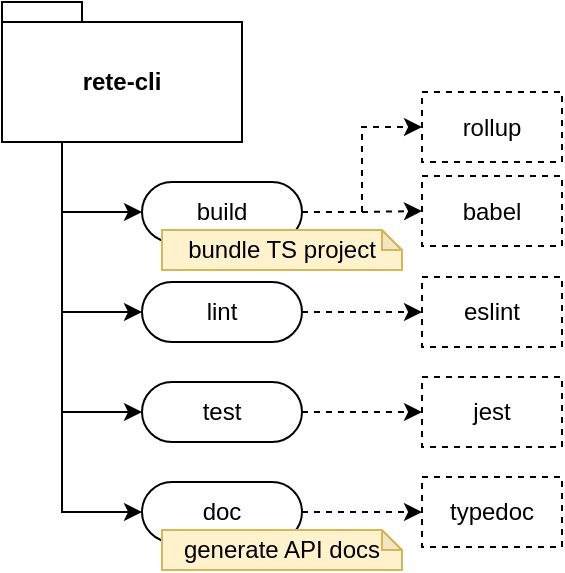 <mxfile version="22.0.2" type="device">
  <diagram name="page-1" id="nTteX_-L-bd6lsjCAH_5">
    <mxGraphModel dx="592" dy="346" grid="1" gridSize="10" guides="1" tooltips="1" connect="1" arrows="1" fold="1" page="1" pageScale="1" pageWidth="827" pageHeight="1169" math="0" shadow="0">
      <root>
        <mxCell id="0" />
        <mxCell id="1" parent="0" />
        <mxCell id="SOOv6cvLNteCJ1bs6XL--6" style="edgeStyle=orthogonalEdgeStyle;rounded=0;orthogonalLoop=1;jettySize=auto;html=1;exitX=0.25;exitY=1;exitDx=0;exitDy=0;exitPerimeter=0;entryX=0;entryY=0.5;entryDx=0;entryDy=0;" edge="1" parent="1" source="SOOv6cvLNteCJ1bs6XL--1" target="SOOv6cvLNteCJ1bs6XL--5">
          <mxGeometry relative="1" as="geometry" />
        </mxCell>
        <mxCell id="SOOv6cvLNteCJ1bs6XL--9" style="edgeStyle=orthogonalEdgeStyle;rounded=0;orthogonalLoop=1;jettySize=auto;html=1;exitX=0.25;exitY=1;exitDx=0;exitDy=0;exitPerimeter=0;entryX=0;entryY=0.5;entryDx=0;entryDy=0;" edge="1" parent="1" source="SOOv6cvLNteCJ1bs6XL--1" target="SOOv6cvLNteCJ1bs6XL--7">
          <mxGeometry relative="1" as="geometry" />
        </mxCell>
        <mxCell id="SOOv6cvLNteCJ1bs6XL--10" style="edgeStyle=orthogonalEdgeStyle;rounded=0;orthogonalLoop=1;jettySize=auto;html=1;exitX=0.25;exitY=1;exitDx=0;exitDy=0;exitPerimeter=0;entryX=0;entryY=0.5;entryDx=0;entryDy=0;" edge="1" parent="1" source="SOOv6cvLNteCJ1bs6XL--1" target="SOOv6cvLNteCJ1bs6XL--8">
          <mxGeometry relative="1" as="geometry" />
        </mxCell>
        <mxCell id="SOOv6cvLNteCJ1bs6XL--36" style="edgeStyle=orthogonalEdgeStyle;rounded=0;orthogonalLoop=1;jettySize=auto;html=1;exitX=0.25;exitY=1;exitDx=0;exitDy=0;exitPerimeter=0;entryX=0;entryY=0.5;entryDx=0;entryDy=0;" edge="1" parent="1" source="SOOv6cvLNteCJ1bs6XL--1" target="SOOv6cvLNteCJ1bs6XL--35">
          <mxGeometry relative="1" as="geometry" />
        </mxCell>
        <mxCell id="SOOv6cvLNteCJ1bs6XL--1" value="rete-cli" style="shape=folder;fontStyle=1;tabWidth=40;tabHeight=10;tabPosition=left;html=1;boundedLbl=1;whiteSpace=wrap;" vertex="1" parent="1">
          <mxGeometry x="20" y="20" width="120" height="70" as="geometry" />
        </mxCell>
        <mxCell id="SOOv6cvLNteCJ1bs6XL--39" style="edgeStyle=orthogonalEdgeStyle;rounded=0;orthogonalLoop=1;jettySize=auto;html=1;exitX=1;exitY=0.5;exitDx=0;exitDy=0;entryX=0;entryY=0.5;entryDx=0;entryDy=0;dashed=1;" edge="1" parent="1" source="SOOv6cvLNteCJ1bs6XL--5" target="SOOv6cvLNteCJ1bs6XL--29">
          <mxGeometry relative="1" as="geometry" />
        </mxCell>
        <mxCell id="SOOv6cvLNteCJ1bs6XL--40" style="edgeStyle=orthogonalEdgeStyle;rounded=0;orthogonalLoop=1;jettySize=auto;html=1;exitX=1;exitY=0.5;exitDx=0;exitDy=0;entryX=0;entryY=0.5;entryDx=0;entryDy=0;dashed=1;" edge="1" parent="1" source="SOOv6cvLNteCJ1bs6XL--5" target="SOOv6cvLNteCJ1bs6XL--18">
          <mxGeometry relative="1" as="geometry" />
        </mxCell>
        <mxCell id="SOOv6cvLNteCJ1bs6XL--5" value="build" style="rounded=1;whiteSpace=wrap;html=1;arcSize=50;" vertex="1" parent="1">
          <mxGeometry x="90" y="110" width="80" height="30" as="geometry" />
        </mxCell>
        <mxCell id="SOOv6cvLNteCJ1bs6XL--42" style="edgeStyle=orthogonalEdgeStyle;rounded=0;orthogonalLoop=1;jettySize=auto;html=1;exitX=1;exitY=0.5;exitDx=0;exitDy=0;entryX=0;entryY=0.5;entryDx=0;entryDy=0;dashed=1;" edge="1" parent="1" source="SOOv6cvLNteCJ1bs6XL--7" target="SOOv6cvLNteCJ1bs6XL--30">
          <mxGeometry relative="1" as="geometry" />
        </mxCell>
        <mxCell id="SOOv6cvLNteCJ1bs6XL--7" value="lint" style="rounded=1;whiteSpace=wrap;html=1;arcSize=50;" vertex="1" parent="1">
          <mxGeometry x="90" y="160" width="80" height="30" as="geometry" />
        </mxCell>
        <mxCell id="SOOv6cvLNteCJ1bs6XL--43" style="edgeStyle=orthogonalEdgeStyle;rounded=0;orthogonalLoop=1;jettySize=auto;html=1;exitX=1;exitY=0.5;exitDx=0;exitDy=0;dashed=1;" edge="1" parent="1" source="SOOv6cvLNteCJ1bs6XL--8" target="SOOv6cvLNteCJ1bs6XL--31">
          <mxGeometry relative="1" as="geometry" />
        </mxCell>
        <mxCell id="SOOv6cvLNteCJ1bs6XL--8" value="test" style="rounded=1;whiteSpace=wrap;html=1;arcSize=50;" vertex="1" parent="1">
          <mxGeometry x="90" y="210" width="80" height="30" as="geometry" />
        </mxCell>
        <mxCell id="SOOv6cvLNteCJ1bs6XL--11" value="bundle TS project" style="shape=note;whiteSpace=wrap;html=1;backgroundOutline=1;darkOpacity=0.05;size=10;fillColor=#fff2cc;strokeColor=#d6b656;" vertex="1" parent="1">
          <mxGeometry x="100" y="134" width="120" height="20" as="geometry" />
        </mxCell>
        <mxCell id="SOOv6cvLNteCJ1bs6XL--18" value="rollup" style="rounded=0;whiteSpace=wrap;html=1;dashed=1;" vertex="1" parent="1">
          <mxGeometry x="230" y="65" width="70" height="35" as="geometry" />
        </mxCell>
        <mxCell id="SOOv6cvLNteCJ1bs6XL--29" value="babel" style="rounded=0;whiteSpace=wrap;html=1;dashed=1;" vertex="1" parent="1">
          <mxGeometry x="230" y="107" width="70" height="35" as="geometry" />
        </mxCell>
        <mxCell id="SOOv6cvLNteCJ1bs6XL--30" value="eslint" style="rounded=0;whiteSpace=wrap;html=1;dashed=1;" vertex="1" parent="1">
          <mxGeometry x="230" y="157.5" width="70" height="35" as="geometry" />
        </mxCell>
        <mxCell id="SOOv6cvLNteCJ1bs6XL--31" value="jest" style="rounded=0;whiteSpace=wrap;html=1;dashed=1;" vertex="1" parent="1">
          <mxGeometry x="230" y="207.5" width="70" height="35" as="geometry" />
        </mxCell>
        <mxCell id="SOOv6cvLNteCJ1bs6XL--44" style="edgeStyle=orthogonalEdgeStyle;rounded=0;orthogonalLoop=1;jettySize=auto;html=1;exitX=1;exitY=0.5;exitDx=0;exitDy=0;dashed=1;" edge="1" parent="1" source="SOOv6cvLNteCJ1bs6XL--35" target="SOOv6cvLNteCJ1bs6XL--41">
          <mxGeometry relative="1" as="geometry" />
        </mxCell>
        <mxCell id="SOOv6cvLNteCJ1bs6XL--35" value="doc" style="rounded=1;whiteSpace=wrap;html=1;arcSize=50;" vertex="1" parent="1">
          <mxGeometry x="90" y="260" width="80" height="30" as="geometry" />
        </mxCell>
        <mxCell id="SOOv6cvLNteCJ1bs6XL--41" value="typedoc" style="rounded=0;whiteSpace=wrap;html=1;dashed=1;" vertex="1" parent="1">
          <mxGeometry x="230" y="257.5" width="70" height="35" as="geometry" />
        </mxCell>
        <mxCell id="SOOv6cvLNteCJ1bs6XL--45" value="generate API docs" style="shape=note;whiteSpace=wrap;html=1;backgroundOutline=1;darkOpacity=0.05;size=10;fillColor=#fff2cc;strokeColor=#d6b656;" vertex="1" parent="1">
          <mxGeometry x="100" y="284" width="120" height="20" as="geometry" />
        </mxCell>
      </root>
    </mxGraphModel>
  </diagram>
</mxfile>
